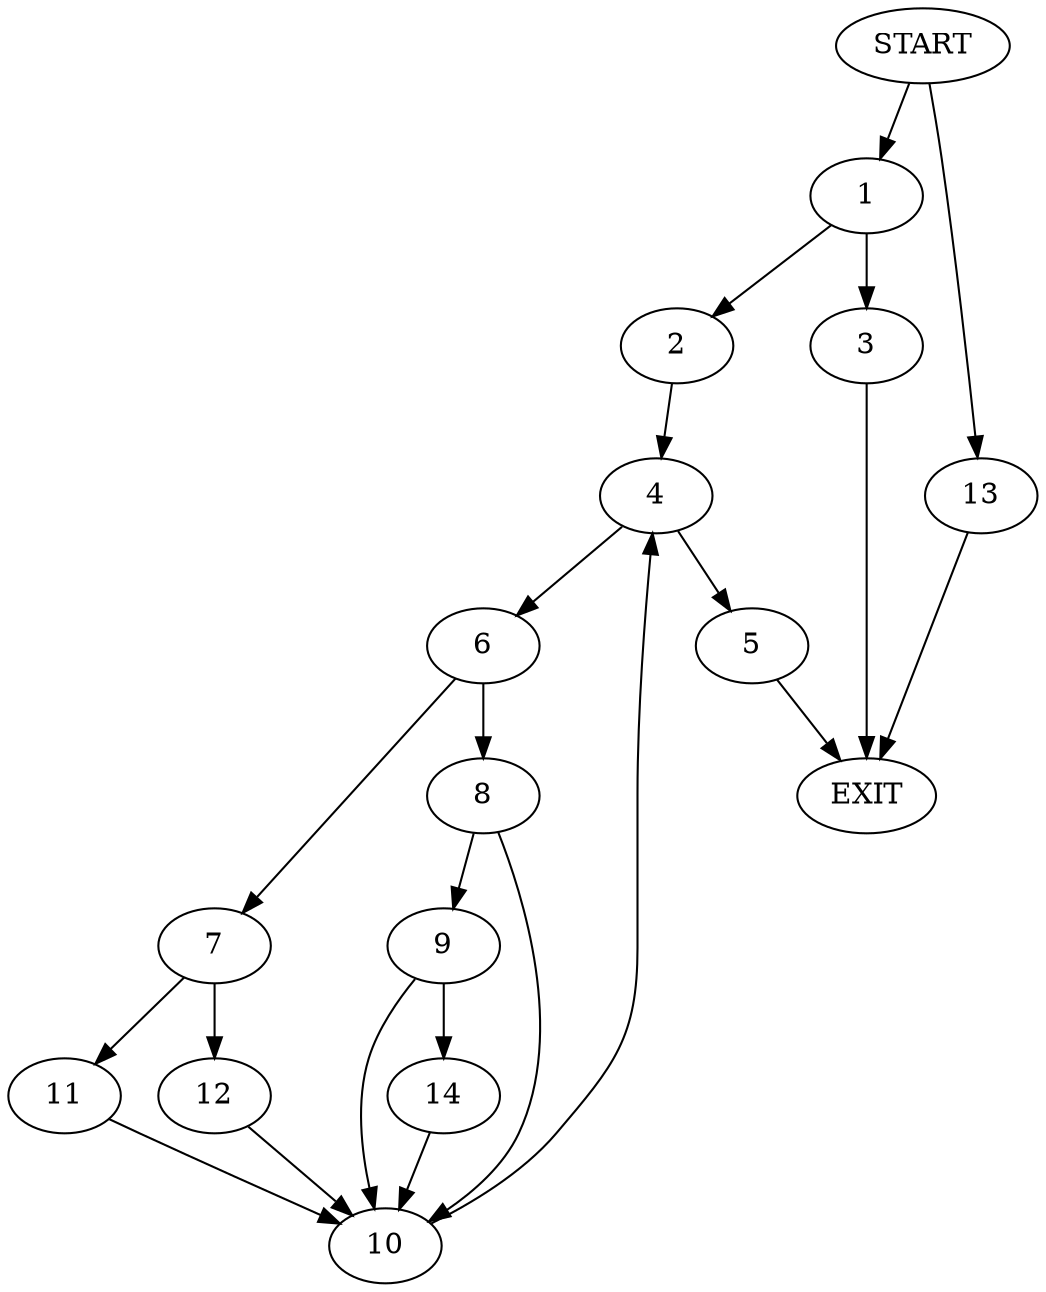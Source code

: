 digraph {
0 [label="START"]
15 [label="EXIT"]
0 -> 1
1 -> 2
1 -> 3
2 -> 4
3 -> 15
4 -> 5
4 -> 6
5 -> 15
6 -> 7
6 -> 8
8 -> 9
8 -> 10
7 -> 11
7 -> 12
11 -> 10
12 -> 10
10 -> 4
0 -> 13
13 -> 15
9 -> 14
9 -> 10
14 -> 10
}
